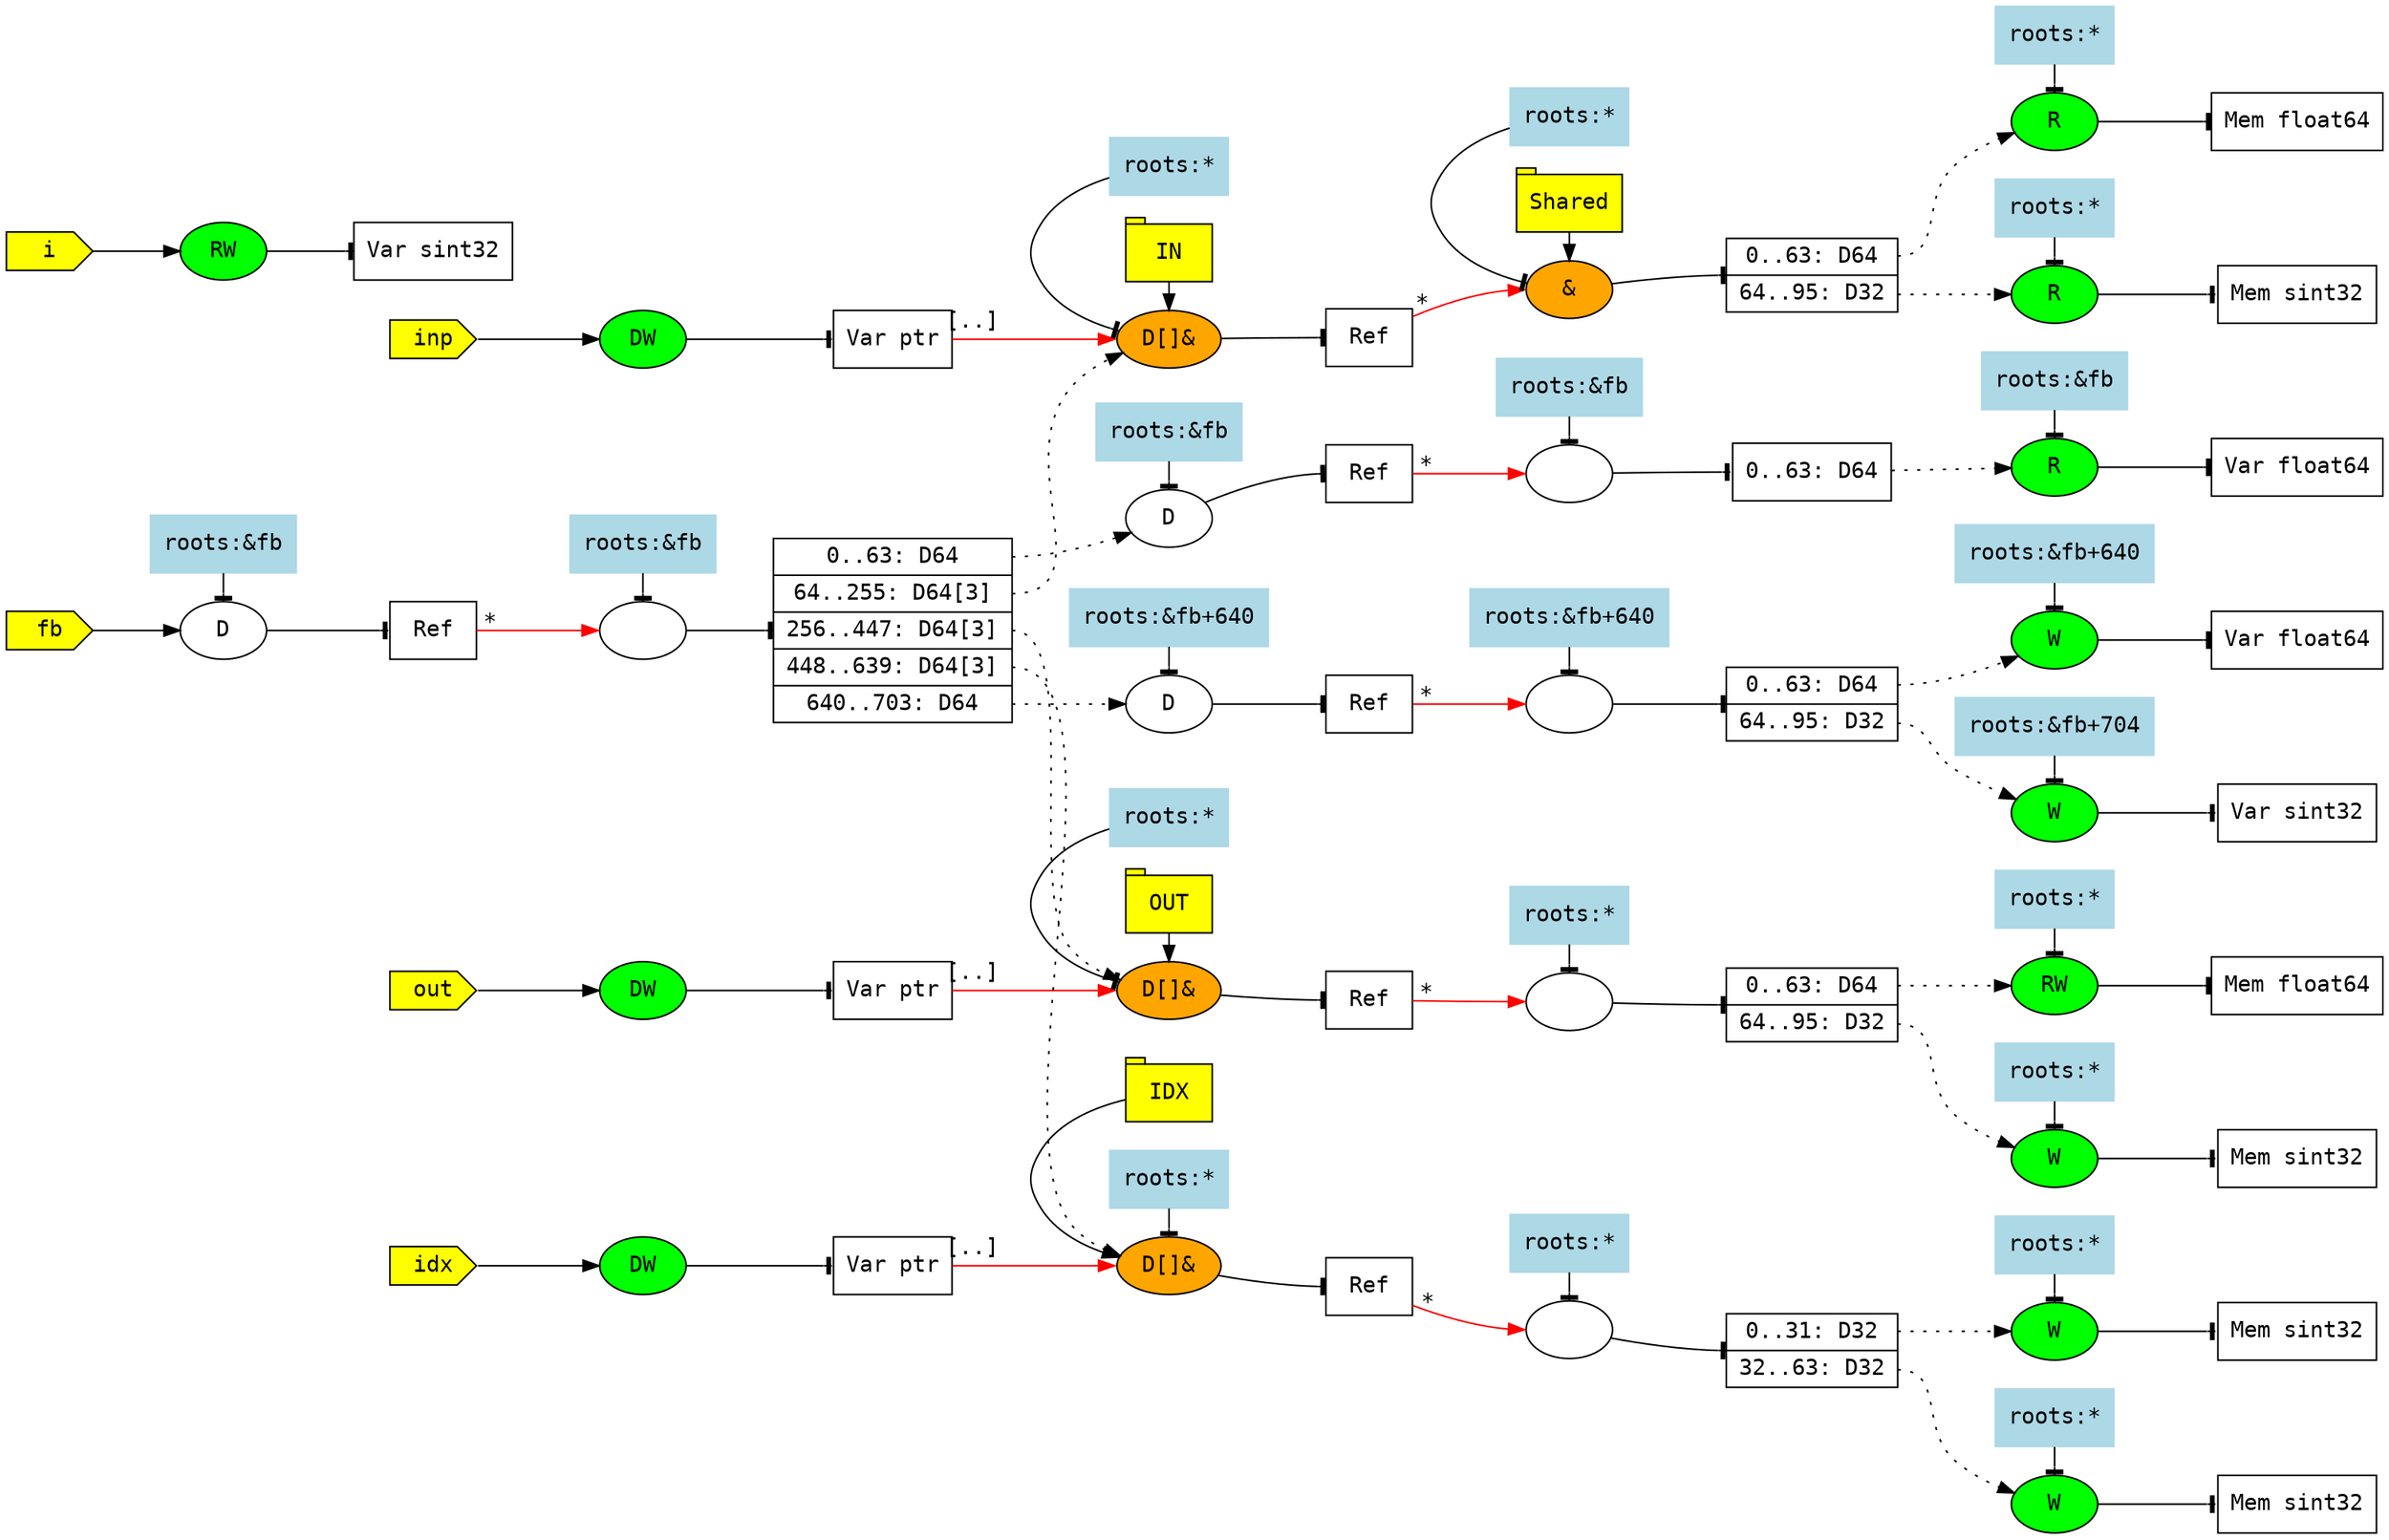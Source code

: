 digraph "job" {
  rankdir="LR" ;
  node [ fontname="monospace" ];
  edge [ fontname="monospace" ];
  V000 [ label="fb", shape="cds", style="filled", fillcolor="yellow" ];
  V000:e -> A000 ;
  V001 [ label="inp", shape="cds", style="filled", fillcolor="yellow" ];
  V001:e -> A001 ;
  V002 [ label="out", shape="cds", style="filled", fillcolor="yellow" ];
  V002:e -> A002 ;
  V003 [ label="idx", shape="cds", style="filled", fillcolor="yellow" ];
  V003:e -> A003 ;
  V004 [ label="i", shape="cds", style="filled", fillcolor="yellow" ];
  V004:e -> A004 ;
  A000 [ label="D", shape="oval" ];
  _005 [ label="roots:&fb", style="filled", color="lightblue", shape="box" ];
  { rank=same; A000; _005; }
  _005 -> A000 [ arrowhead="tee" ];
  _006 [ shape="record", label="<_p1> Ref" ];
  _006:_p1 -> A005:w [ taillabel="*", labelangle="+30", color="red" ];
  A000 -> _006:w [ arrowhead="tee" ];
  A001 [ label="DW", shape="oval", fillcolor="green", style="filled" ];
  _007 [ shape="record", label="<_p1> Var ptr" ];
  _007:_p1 -> A006:w [ taillabel="[..]", labeldistance="1.7",
    labelangle="+40", color="red"
  ];
  A001 -> _007:w [ arrowhead="tee" ];
  A002 [ label="DW", shape="oval", fillcolor="green", style="filled" ];
  _008 [ shape="record", label="<_p1> Var ptr" ];
  _008:_p1 -> A007:w [ taillabel="[..]", labeldistance="1.7",
    labelangle="+40", color="red"
  ];
  A002 -> _008:w [ arrowhead="tee" ];
  A003 [ label="DW", shape="oval", fillcolor="green", style="filled" ];
  _009 [ shape="record", label="<_p1> Var ptr" ];
  _009:_p1 -> A008:w [ taillabel="[..]", labeldistance="1.7",
    labelangle="+40", color="red"
  ];
  A003 -> _009:w [ arrowhead="tee" ];
  A004 [ label="RW", shape="oval", fillcolor="green", style="filled" ];
  _010 [ shape="record", label="Var sint32" ];
  A004 -> _010:w [ arrowhead="tee" ];
  A005 [ label="", shape="oval" ];
  _011 [ label="roots:&fb", style="filled", color="lightblue", shape="box" ];
  { rank=same; A005; _011; }
  _011 -> A005 [ arrowhead="tee" ];
  _012 [ shape="record",
    label="<_p1> 0..63: D64|<_p2> 64..255: D64[3]|<_p3> 256..447: D64[3]|<_p4> 448..639: D64[3]|<_p5> 640..703: D64"
  ];
  _012:_p5 -> A010 [ style="dotted" ];
  _012:_p4 -> A008 [ style="dotted" ];
  _012:_p3 -> A007 [ style="dotted" ];
  _012:_p2 -> A006 [ style="dotted" ];
  _012:_p1 -> A009 [ style="dotted" ];
  A005 -> _012:w [ arrowhead="tee" ];
  A006 [ label="D[]&", shape="oval", fillcolor="orange", style="filled" ];
  _013 [ label="roots:*", style="filled", color="lightblue", shape="box" ];
  { rank=same; A006; _013; }
  _013 -> A006 [ arrowhead="tee" ];
  _014 [ shape="record", label="<_p1> Ref" ];
  _014:_p1 -> A011:w [ taillabel="*", labelangle="+30", color="red" ];
  A006 -> _014:w [ arrowhead="tee" ];
  A007 [ label="D[]&", shape="oval", fillcolor="orange", style="filled" ];
  _015 [ label="roots:*", style="filled", color="lightblue", shape="box" ];
  { rank=same; A007; _015; }
  _015 -> A007 [ arrowhead="tee" ];
  _016 [ shape="record", label="<_p1> Ref" ];
  _016:_p1 -> A012:w [ taillabel="*", labelangle="+30", color="red" ];
  A007 -> _016:w [ arrowhead="tee" ];
  A008 [ label="D[]&", shape="oval", fillcolor="orange", style="filled" ];
  _017 [ label="roots:*", style="filled", color="lightblue", shape="box" ];
  { rank=same; A008; _017; }
  _017 -> A008 [ arrowhead="tee" ];
  _018 [ shape="record", label="<_p1> Ref" ];
  _018:_p1 -> A013:w [ taillabel="*", labelangle="+30", color="red" ];
  A008 -> _018:w [ arrowhead="tee" ];
  A009 [ label="D", shape="oval" ];
  _019 [ label="roots:&fb", style="filled", color="lightblue", shape="box" ];
  { rank=same; A009; _019; }
  _019 -> A009 [ arrowhead="tee" ];
  _020 [ shape="record", label="<_p1> Ref" ];
  _020:_p1 -> A014:w [ taillabel="*", labelangle="+30", color="red" ];
  A009 -> _020:w [ arrowhead="tee" ];
  A010 [ label="D", shape="oval" ];
  _021 [ label="roots:&fb+640", style="filled", color="lightblue",
    shape="box"
  ];
  { rank=same; A010; _021; }
  _021 -> A010 [ arrowhead="tee" ];
  _022 [ shape="record", label="<_p1> Ref" ];
  _022:_p1 -> A015:w [ taillabel="*", labelangle="+30", color="red" ];
  A010 -> _022:w [ arrowhead="tee" ];
  A011 [ label="&", shape="oval", fillcolor="orange", style="filled" ];
  _023 [ label="roots:*", style="filled", color="lightblue", shape="box" ];
  { rank=same; A011; _023; }
  _023 -> A011 [ arrowhead="tee" ];
  _024 [ shape="record", label="<_p1> 0..63: D64|<_p2> 64..95: D32" ];
  _024:_p2 -> A017 [ style="dotted" ];
  _024:_p1 -> A016 [ style="dotted" ];
  A011 -> _024:w [ arrowhead="tee" ];
  A012 [ label="", shape="oval" ];
  _025 [ label="roots:*", style="filled", color="lightblue", shape="box" ];
  { rank=same; A012; _025; }
  _025 -> A012 [ arrowhead="tee" ];
  _026 [ shape="record", label="<_p1> 0..63: D64|<_p2> 64..95: D32" ];
  _026:_p2 -> A019 [ style="dotted" ];
  _026:_p1 -> A018 [ style="dotted" ];
  A012 -> _026:w [ arrowhead="tee" ];
  A013 [ label="", shape="oval" ];
  _027 [ label="roots:*", style="filled", color="lightblue", shape="box" ];
  { rank=same; A013; _027; }
  _027 -> A013 [ arrowhead="tee" ];
  _028 [ shape="record", label="<_p1> 0..31: D32|<_p2> 32..63: D32" ];
  _028:_p2 -> A021 [ style="dotted" ];
  _028:_p1 -> A020 [ style="dotted" ];
  A013 -> _028:w [ arrowhead="tee" ];
  A014 [ label="", shape="oval" ];
  _029 [ label="roots:&fb", style="filled", color="lightblue", shape="box" ];
  { rank=same; A014; _029; }
  _029 -> A014 [ arrowhead="tee" ];
  _030 [ shape="record", label="<_p1> 0..63: D64" ];
  _030:_p1 -> A022 [ style="dotted" ];
  A014 -> _030:w [ arrowhead="tee" ];
  A015 [ label="", shape="oval" ];
  _031 [ label="roots:&fb+640", style="filled", color="lightblue",
    shape="box"
  ];
  { rank=same; A015; _031; }
  _031 -> A015 [ arrowhead="tee" ];
  _032 [ shape="record", label="<_p1> 0..63: D64|<_p2> 64..95: D32" ];
  _032:_p2 -> A024 [ style="dotted" ];
  _032:_p1 -> A023 [ style="dotted" ];
  A015 -> _032:w [ arrowhead="tee" ];
  A016 [ label="R", shape="oval", fillcolor="green", style="filled" ];
  _033 [ label="roots:*", style="filled", color="lightblue", shape="box" ];
  { rank=same; A016; _033; }
  _033 -> A016 [ arrowhead="tee" ];
  _034 [ shape="record", label="Mem float64" ];
  A016 -> _034:w [ arrowhead="tee" ];
  A017 [ label="R", shape="oval", fillcolor="green", style="filled" ];
  _035 [ label="roots:*", style="filled", color="lightblue", shape="box" ];
  { rank=same; A017; _035; }
  _035 -> A017 [ arrowhead="tee" ];
  _036 [ shape="record", label="Mem sint32" ];
  A017 -> _036:w [ arrowhead="tee" ];
  A018 [ label="RW", shape="oval", fillcolor="green", style="filled" ];
  _037 [ label="roots:*", style="filled", color="lightblue", shape="box" ];
  { rank=same; A018; _037; }
  _037 -> A018 [ arrowhead="tee" ];
  _038 [ shape="record", label="Mem float64" ];
  A018 -> _038:w [ arrowhead="tee" ];
  A019 [ label="W", shape="oval", fillcolor="green", style="filled" ];
  _039 [ label="roots:*", style="filled", color="lightblue", shape="box" ];
  { rank=same; A019; _039; }
  _039 -> A019 [ arrowhead="tee" ];
  _040 [ shape="record", label="Mem sint32" ];
  A019 -> _040:w [ arrowhead="tee" ];
  A020 [ label="W", shape="oval", fillcolor="green", style="filled" ];
  _041 [ label="roots:*", style="filled", color="lightblue", shape="box" ];
  { rank=same; A020; _041; }
  _041 -> A020 [ arrowhead="tee" ];
  _042 [ shape="record", label="Mem sint32" ];
  A020 -> _042:w [ arrowhead="tee" ];
  A021 [ label="W", shape="oval", fillcolor="green", style="filled" ];
  _043 [ label="roots:*", style="filled", color="lightblue", shape="box" ];
  { rank=same; A021; _043; }
  _043 -> A021 [ arrowhead="tee" ];
  _044 [ shape="record", label="Mem sint32" ];
  A021 -> _044:w [ arrowhead="tee" ];
  A022 [ label="R", shape="oval", fillcolor="green", style="filled" ];
  _045 [ label="roots:&fb", style="filled", color="lightblue", shape="box" ];
  { rank=same; A022; _045; }
  _045 -> A022 [ arrowhead="tee" ];
  _046 [ shape="record", label="Var float64" ];
  A022 -> _046:w [ arrowhead="tee" ];
  A023 [ label="W", shape="oval", fillcolor="green", style="filled" ];
  _047 [ label="roots:&fb+640", style="filled", color="lightblue",
    shape="box"
  ];
  { rank=same; A023; _047; }
  _047 -> A023 [ arrowhead="tee" ];
  _048 [ shape="record", label="Var float64" ];
  A023 -> _048:w [ arrowhead="tee" ];
  A024 [ label="W", shape="oval", fillcolor="green", style="filled" ];
  _049 [ label="roots:&fb+704", style="filled", color="lightblue",
    shape="box"
  ];
  { rank=same; A024; _049; }
  _049 -> A024 [ arrowhead="tee" ];
  _050 [ shape="record", label="Var sint32" ];
  A024 -> _050:w [ arrowhead="tee" ];
  R051 [ label="IDX", shape="tab", style="filled", fillcolor="yellow" ];
  { rank=same; R051; A008; }
  R051 -> A008 ;
  R052 [ label="IN", shape="tab", style="filled", fillcolor="yellow" ];
  { rank=same; R052; A006; }
  R052 -> A006 ;
  R053 [ label="OUT", shape="tab", style="filled", fillcolor="yellow" ];
  { rank=same; R053; A007; }
  R053 -> A007 ;
  R054 [ label="Shared", shape="tab", style="filled", fillcolor="yellow" ];
  { rank=same; R054; A011; }
  R054 -> A011 ;
}
